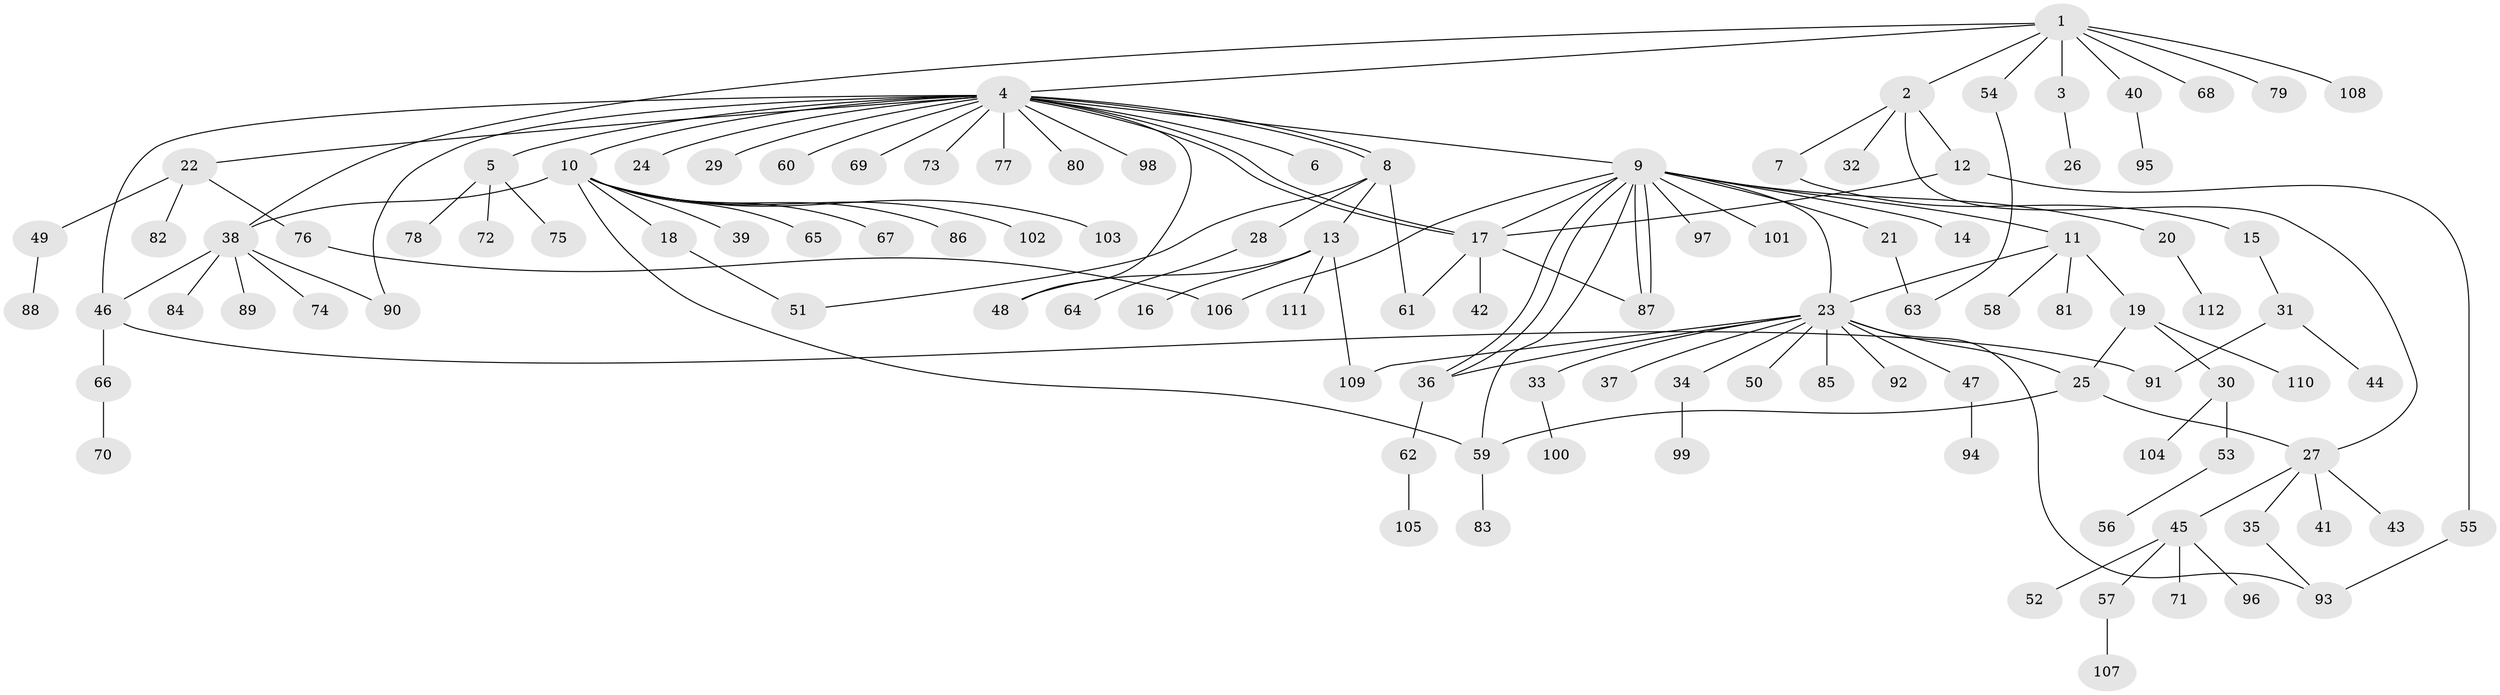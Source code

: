 // Generated by graph-tools (version 1.1) at 2025/47/03/09/25 04:47:10]
// undirected, 112 vertices, 136 edges
graph export_dot {
graph [start="1"]
  node [color=gray90,style=filled];
  1;
  2;
  3;
  4;
  5;
  6;
  7;
  8;
  9;
  10;
  11;
  12;
  13;
  14;
  15;
  16;
  17;
  18;
  19;
  20;
  21;
  22;
  23;
  24;
  25;
  26;
  27;
  28;
  29;
  30;
  31;
  32;
  33;
  34;
  35;
  36;
  37;
  38;
  39;
  40;
  41;
  42;
  43;
  44;
  45;
  46;
  47;
  48;
  49;
  50;
  51;
  52;
  53;
  54;
  55;
  56;
  57;
  58;
  59;
  60;
  61;
  62;
  63;
  64;
  65;
  66;
  67;
  68;
  69;
  70;
  71;
  72;
  73;
  74;
  75;
  76;
  77;
  78;
  79;
  80;
  81;
  82;
  83;
  84;
  85;
  86;
  87;
  88;
  89;
  90;
  91;
  92;
  93;
  94;
  95;
  96;
  97;
  98;
  99;
  100;
  101;
  102;
  103;
  104;
  105;
  106;
  107;
  108;
  109;
  110;
  111;
  112;
  1 -- 2;
  1 -- 3;
  1 -- 4;
  1 -- 38;
  1 -- 40;
  1 -- 54;
  1 -- 68;
  1 -- 79;
  1 -- 108;
  2 -- 7;
  2 -- 12;
  2 -- 27;
  2 -- 32;
  3 -- 26;
  4 -- 5;
  4 -- 6;
  4 -- 8;
  4 -- 8;
  4 -- 9;
  4 -- 10;
  4 -- 17;
  4 -- 17;
  4 -- 22;
  4 -- 24;
  4 -- 29;
  4 -- 46;
  4 -- 48;
  4 -- 60;
  4 -- 69;
  4 -- 73;
  4 -- 77;
  4 -- 80;
  4 -- 90;
  4 -- 98;
  5 -- 72;
  5 -- 75;
  5 -- 78;
  7 -- 15;
  8 -- 13;
  8 -- 28;
  8 -- 51;
  8 -- 61;
  9 -- 11;
  9 -- 14;
  9 -- 17;
  9 -- 20;
  9 -- 21;
  9 -- 23;
  9 -- 36;
  9 -- 36;
  9 -- 59;
  9 -- 87;
  9 -- 87;
  9 -- 97;
  9 -- 101;
  9 -- 106;
  10 -- 18;
  10 -- 38;
  10 -- 39;
  10 -- 59;
  10 -- 65;
  10 -- 67;
  10 -- 86;
  10 -- 102;
  10 -- 103;
  11 -- 19;
  11 -- 23;
  11 -- 58;
  11 -- 81;
  12 -- 17;
  12 -- 55;
  13 -- 16;
  13 -- 48;
  13 -- 109;
  13 -- 111;
  15 -- 31;
  17 -- 42;
  17 -- 61;
  17 -- 87;
  18 -- 51;
  19 -- 25;
  19 -- 30;
  19 -- 110;
  20 -- 112;
  21 -- 63;
  22 -- 49;
  22 -- 76;
  22 -- 82;
  23 -- 25;
  23 -- 33;
  23 -- 34;
  23 -- 36;
  23 -- 37;
  23 -- 47;
  23 -- 50;
  23 -- 85;
  23 -- 92;
  23 -- 93;
  23 -- 109;
  25 -- 27;
  25 -- 59;
  27 -- 35;
  27 -- 41;
  27 -- 43;
  27 -- 45;
  28 -- 64;
  30 -- 53;
  30 -- 104;
  31 -- 44;
  31 -- 91;
  33 -- 100;
  34 -- 99;
  35 -- 93;
  36 -- 62;
  38 -- 46;
  38 -- 74;
  38 -- 84;
  38 -- 89;
  38 -- 90;
  40 -- 95;
  45 -- 52;
  45 -- 57;
  45 -- 71;
  45 -- 96;
  46 -- 66;
  46 -- 91;
  47 -- 94;
  49 -- 88;
  53 -- 56;
  54 -- 63;
  55 -- 93;
  57 -- 107;
  59 -- 83;
  62 -- 105;
  66 -- 70;
  76 -- 106;
}
